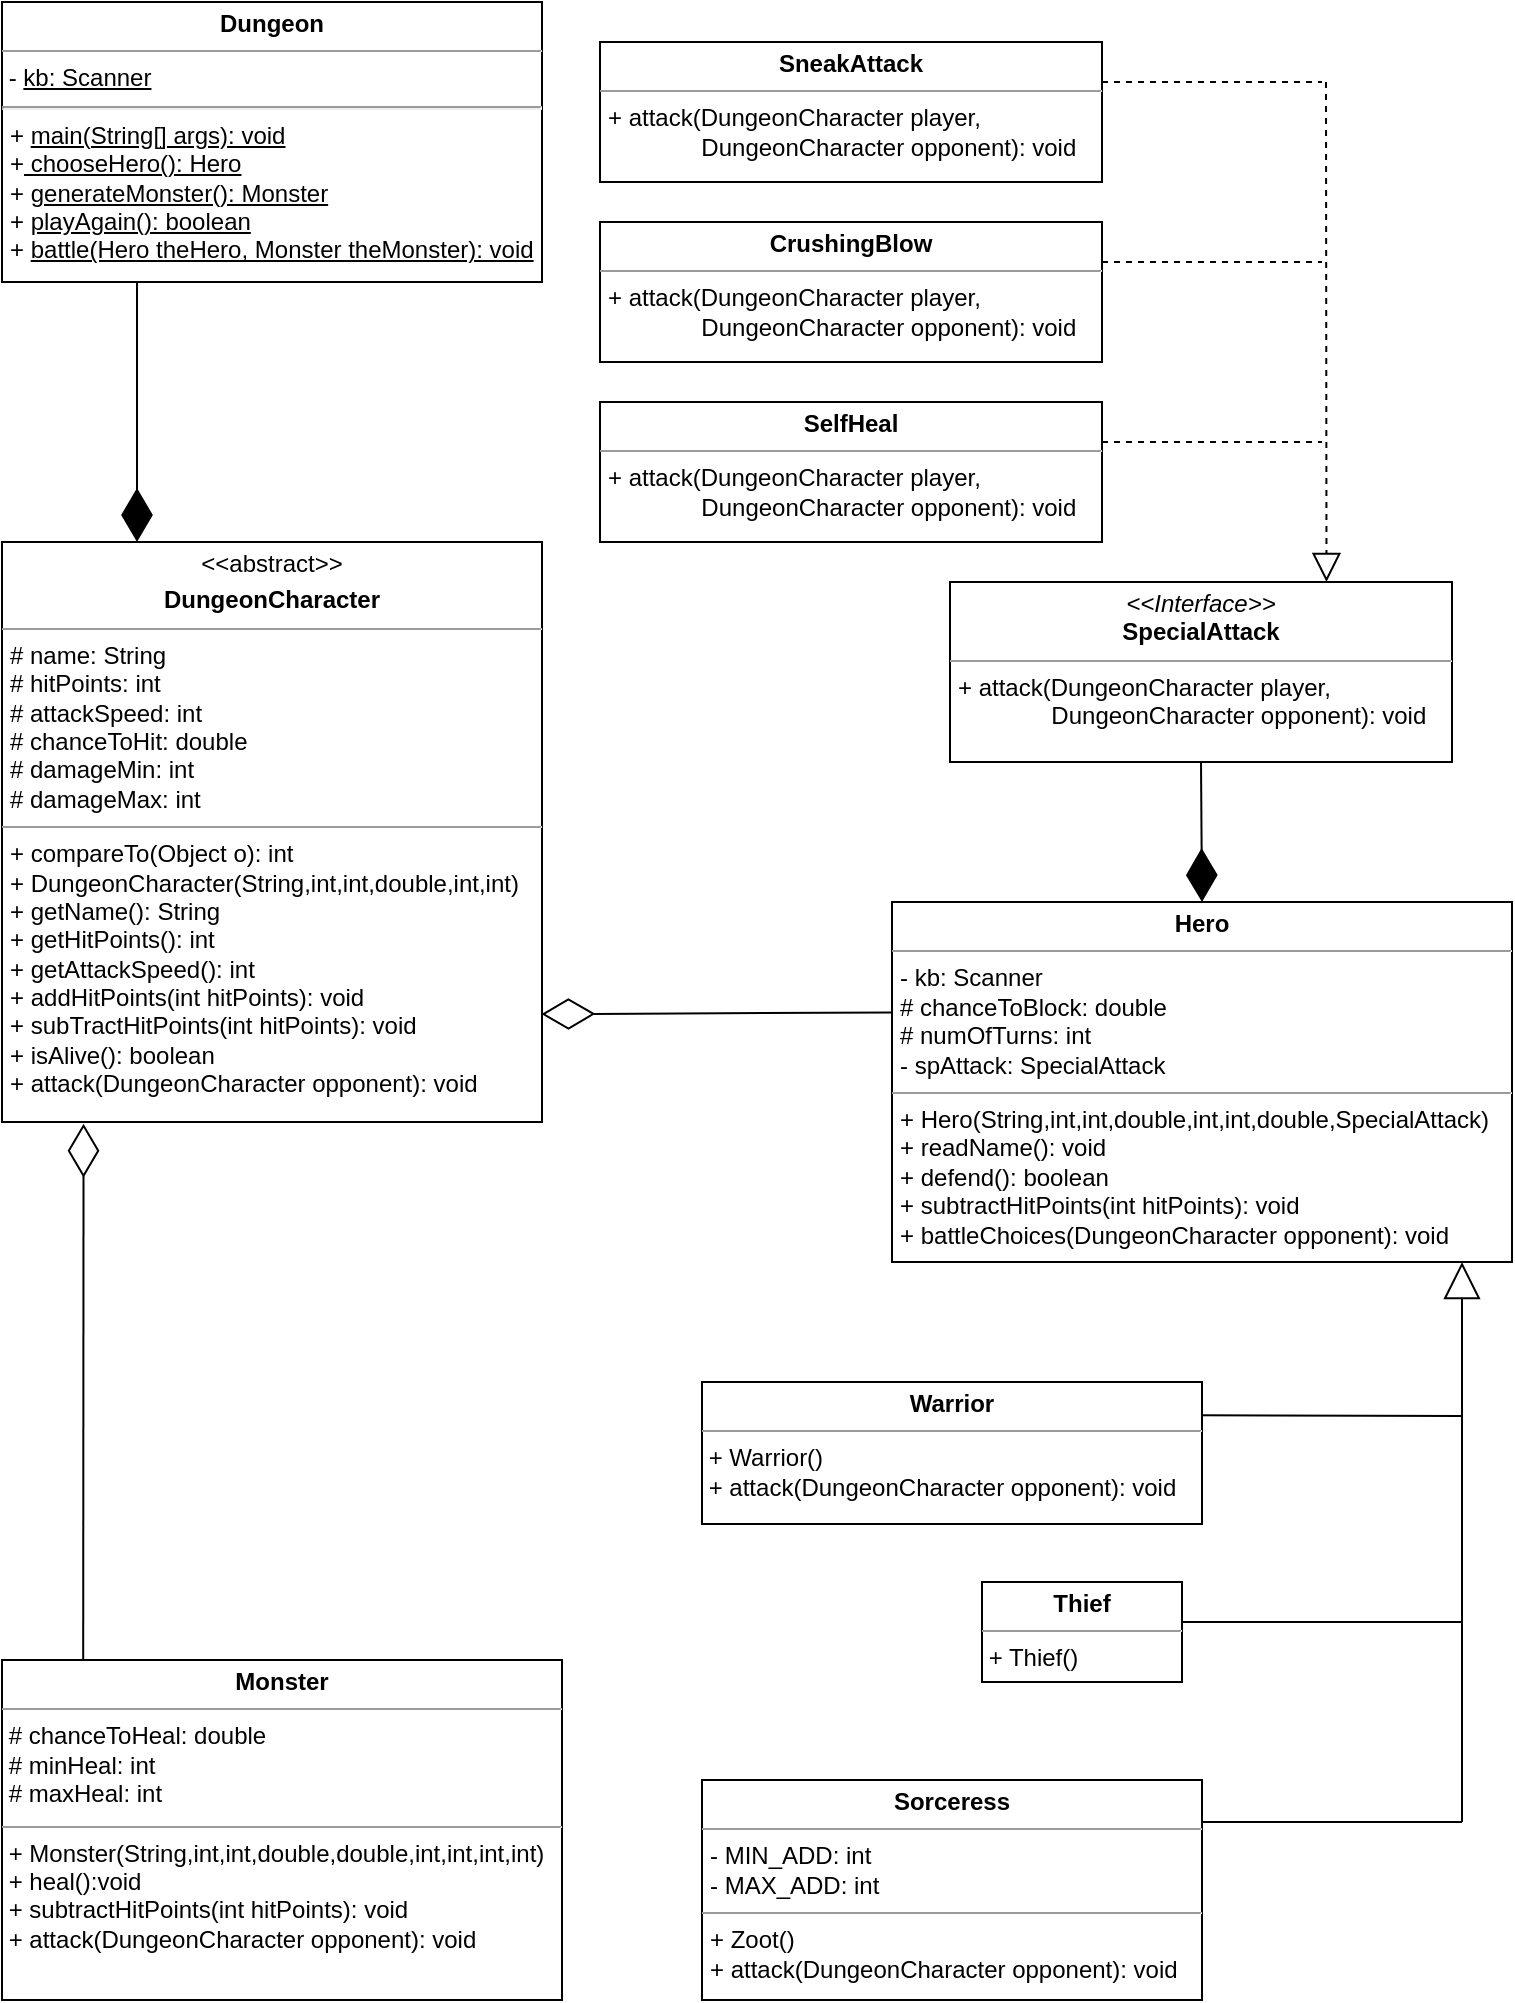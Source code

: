 <mxfile version="12.2.9" type="device" pages="1"><diagram id="woXHa0nYnMaXKDTtzDvG" name="Page-1"><mxGraphModel dx="951" dy="666" grid="1" gridSize="10" guides="1" tooltips="1" connect="1" arrows="1" fold="1" page="1" pageScale="1" pageWidth="850" pageHeight="1100" math="0" shadow="0"><root><mxCell id="0"/><mxCell id="1" parent="0"/><mxCell id="yw82WhG-EE1v2nQiBk86-1" value="&lt;p style=&quot;margin: 0px ; margin-top: 4px ; text-align: center&quot;&gt;&amp;lt;&amp;lt;abstract&amp;gt;&amp;gt;&lt;/p&gt;&lt;p style=&quot;margin: 0px ; margin-top: 4px ; text-align: center&quot;&gt;&lt;b&gt;DungeonCharacter&lt;/b&gt;&lt;/p&gt;&lt;hr size=&quot;1&quot;&gt;&lt;p style=&quot;margin: 0px ; margin-left: 4px&quot;&gt;# name: String&lt;/p&gt;&lt;p style=&quot;margin: 0px ; margin-left: 4px&quot;&gt;# hitPoints: int&lt;/p&gt;&lt;p style=&quot;margin: 0px ; margin-left: 4px&quot;&gt;# attackSpeed: int&lt;/p&gt;&lt;p style=&quot;margin: 0px ; margin-left: 4px&quot;&gt;# chanceToHit: double&lt;/p&gt;&lt;p style=&quot;margin: 0px ; margin-left: 4px&quot;&gt;# damageMin: int&lt;/p&gt;&lt;p style=&quot;margin: 0px ; margin-left: 4px&quot;&gt;# damageMax: int&lt;br&gt;&lt;/p&gt;&lt;hr size=&quot;1&quot;&gt;&lt;p style=&quot;margin: 0px ; margin-left: 4px&quot;&gt;+ compareTo(Object o): int&lt;br&gt;+ DungeonCharacter(String,int,int,double,int,int)&lt;/p&gt;&lt;p style=&quot;margin: 0px ; margin-left: 4px&quot;&gt;+ getName(): String&lt;/p&gt;&lt;p style=&quot;margin: 0px ; margin-left: 4px&quot;&gt;+ getHitPoints(): int&lt;/p&gt;&lt;p style=&quot;margin: 0px ; margin-left: 4px&quot;&gt;+ getAttackSpeed(): int&lt;/p&gt;&lt;p style=&quot;margin: 0px ; margin-left: 4px&quot;&gt;+ addHitPoints(int hitPoints): void&lt;/p&gt;&lt;p style=&quot;margin: 0px ; margin-left: 4px&quot;&gt;+ subTractHitPoints(int hitPoints): void&lt;/p&gt;&lt;p style=&quot;margin: 0px ; margin-left: 4px&quot;&gt;+ isAlive(): boolean&lt;/p&gt;&lt;p style=&quot;margin: 0px ; margin-left: 4px&quot;&gt;+ attack(DungeonCharacter opponent): void&lt;/p&gt;" style="verticalAlign=top;align=left;overflow=fill;fontSize=12;fontFamily=Helvetica;html=1;" parent="1" vertex="1"><mxGeometry x="40" y="310" width="270" height="290" as="geometry"/></mxCell><mxCell id="yw82WhG-EE1v2nQiBk86-57" value="" style="endArrow=diamondThin;endFill=0;endSize=24;html=1;exitX=0.002;exitY=0.307;exitDx=0;exitDy=0;exitPerimeter=0;entryX=0.999;entryY=0.814;entryDx=0;entryDy=0;entryPerimeter=0;" parent="1" source="piUn0qbM-pB3jUGvRXj2-1" target="yw82WhG-EE1v2nQiBk86-1" edge="1"><mxGeometry width="160" relative="1" as="geometry"><mxPoint x="480" y="546" as="sourcePoint"/><mxPoint x="320" y="546" as="targetPoint"/></mxGeometry></mxCell><mxCell id="yw82WhG-EE1v2nQiBk86-59" value="" style="endArrow=diamondThin;endFill=0;endSize=24;html=1;entryX=0.151;entryY=1.003;entryDx=0;entryDy=0;exitX=0.145;exitY=0.002;exitDx=0;exitDy=0;entryPerimeter=0;exitPerimeter=0;" parent="1" source="piUn0qbM-pB3jUGvRXj2-6" target="yw82WhG-EE1v2nQiBk86-1" edge="1"><mxGeometry width="160" relative="1" as="geometry"><mxPoint x="80.32" y="860.8" as="sourcePoint"/><mxPoint x="260" y="200" as="targetPoint"/></mxGeometry></mxCell><mxCell id="Fm3-ev1Xz8ObFX09h-F9-1" value="&lt;p style=&quot;margin: 0px ; margin-top: 4px ; text-align: center&quot;&gt;&lt;b&gt;Dungeon&lt;/b&gt;&lt;/p&gt;&lt;hr size=&quot;1&quot;&gt;&amp;nbsp;- &lt;u&gt;kb: Scanner&lt;/u&gt;&lt;br&gt;&lt;hr&gt;&lt;p style=&quot;margin: 0px ; margin-left: 4px&quot;&gt;+ &lt;u&gt;main(String[] args): void&lt;/u&gt;&lt;/p&gt;&lt;p style=&quot;margin: 0px ; margin-left: 4px&quot;&gt;+&lt;u&gt; chooseHero(): Hero&lt;/u&gt;&lt;/p&gt;&lt;p style=&quot;margin: 0px ; margin-left: 4px&quot;&gt;+ &lt;u&gt;generateMonster(): Monster&lt;/u&gt;&lt;/p&gt;&lt;p style=&quot;margin: 0px ; margin-left: 4px&quot;&gt;+ &lt;u&gt;playAgain(): boolean&lt;/u&gt;&lt;/p&gt;&lt;p style=&quot;margin: 0px ; margin-left: 4px&quot;&gt;+ &lt;u&gt;battle(Hero theHero, Monster theMonster): void&lt;/u&gt;&lt;/p&gt;" style="verticalAlign=top;align=left;overflow=fill;fontSize=12;fontFamily=Helvetica;html=1;" parent="1" vertex="1"><mxGeometry x="40" y="40" width="270" height="140" as="geometry"/></mxCell><mxCell id="Fm3-ev1Xz8ObFX09h-F9-4" value="" style="endArrow=none;endFill=0;endSize=12;html=1;exitX=0.989;exitY=0.399;exitDx=0;exitDy=0;exitPerimeter=0;" parent="1" edge="1" source="Fm3-ev1Xz8ObFX09h-F9-9"><mxGeometry width="160" relative="1" as="geometry"><mxPoint x="670" y="850" as="sourcePoint"/><mxPoint x="770" y="850" as="targetPoint"/></mxGeometry></mxCell><mxCell id="Fm3-ev1Xz8ObFX09h-F9-5" value="" style="endArrow=none;endFill=0;endSize=12;html=1;exitX=0.995;exitY=0.234;exitDx=0;exitDy=0;exitPerimeter=0;" parent="1" edge="1" source="Fm3-ev1Xz8ObFX09h-F9-8"><mxGeometry width="160" relative="1" as="geometry"><mxPoint x="670" y="746.5" as="sourcePoint"/><mxPoint x="770" y="747" as="targetPoint"/></mxGeometry></mxCell><mxCell id="Fm3-ev1Xz8ObFX09h-F9-6" value="" style="endArrow=none;endFill=0;endSize=12;html=1;" parent="1" edge="1"><mxGeometry width="160" relative="1" as="geometry"><mxPoint x="550" y="950" as="sourcePoint"/><mxPoint x="770" y="950" as="targetPoint"/></mxGeometry></mxCell><mxCell id="Fm3-ev1Xz8ObFX09h-F9-8" value="&lt;p style=&quot;margin: 0px ; margin-top: 4px ; text-align: center&quot;&gt;&lt;b&gt;Warrior&lt;/b&gt;&lt;/p&gt;&lt;hr size=&quot;1&quot;&gt;&lt;div style=&quot;height: 2px&quot;&gt;&amp;nbsp;+ Warrior()&lt;br style=&quot;padding: 0px ; margin: 0px&quot;&gt;&amp;nbsp;+ attack(DungeonCharacter opponent): void&lt;/div&gt;" style="verticalAlign=top;align=left;overflow=fill;fontSize=12;fontFamily=Helvetica;html=1;" parent="1" vertex="1"><mxGeometry x="390" y="730" width="250" height="71" as="geometry"/></mxCell><mxCell id="Fm3-ev1Xz8ObFX09h-F9-9" value="&lt;p style=&quot;margin: 0px ; margin-top: 4px ; text-align: center&quot;&gt;&lt;b&gt;Thief&lt;/b&gt;&lt;/p&gt;&lt;hr size=&quot;1&quot;&gt;&lt;div style=&quot;height: 2px&quot;&gt;&amp;nbsp;+ Thief()&lt;br&gt;&lt;/div&gt;" style="verticalAlign=top;align=left;overflow=fill;fontSize=12;fontFamily=Helvetica;html=1;" parent="1" vertex="1"><mxGeometry x="530" y="830" width="100" height="50" as="geometry"/></mxCell><mxCell id="Fm3-ev1Xz8ObFX09h-F9-10" value="" style="endArrow=block;endSize=16;endFill=0;html=1;" parent="1" edge="1"><mxGeometry width="160" relative="1" as="geometry"><mxPoint x="770" y="950" as="sourcePoint"/><mxPoint x="770" y="670" as="targetPoint"/></mxGeometry></mxCell><mxCell id="piUn0qbM-pB3jUGvRXj2-1" value="&lt;p style=&quot;margin: 0px ; margin-top: 4px ; text-align: center&quot;&gt;&lt;b&gt;Hero&lt;/b&gt;&lt;/p&gt;&lt;hr size=&quot;1&quot;&gt;&lt;p style=&quot;margin: 0px ; margin-left: 4px&quot;&gt;- kb: Scanner&lt;/p&gt;&lt;p style=&quot;margin: 0px ; margin-left: 4px&quot;&gt;# chanceToBlock: double&lt;br style=&quot;padding: 0px ; margin: 0px&quot;&gt;# numOfTurns: int&lt;br&gt;&lt;/p&gt;&lt;p style=&quot;margin: 0px ; margin-left: 4px&quot;&gt;- spAttack: SpecialAttack&lt;/p&gt;&lt;hr size=&quot;1&quot;&gt;&lt;p style=&quot;margin: 0px ; margin-left: 4px&quot;&gt;+ Hero(String,int,int,double,int,int,double,SpecialAttack)&lt;br style=&quot;padding: 0px ; margin: 0px&quot;&gt;+ readName(): void&lt;br style=&quot;padding: 0px ; margin: 0px&quot;&gt;+ defend(): boolean&lt;br style=&quot;padding: 0px ; margin: 0px&quot;&gt;+ subtractHitPoints(int hitPoints): void&lt;br style=&quot;padding: 0px ; margin: 0px&quot;&gt;+ battleChoices(DungeonCharacter opponent): void&lt;br&gt;&lt;/p&gt;" style="verticalAlign=top;align=left;overflow=fill;fontSize=12;fontFamily=Helvetica;html=1;" vertex="1" parent="1"><mxGeometry x="485" y="490" width="310" height="180" as="geometry"/></mxCell><mxCell id="piUn0qbM-pB3jUGvRXj2-4" value="" style="endArrow=diamondThin;endFill=1;endSize=24;html=1;exitX=0.25;exitY=1;exitDx=0;exitDy=0;entryX=0.25;entryY=0;entryDx=0;entryDy=0;" edge="1" parent="1" source="Fm3-ev1Xz8ObFX09h-F9-1" target="yw82WhG-EE1v2nQiBk86-1"><mxGeometry width="160" relative="1" as="geometry"><mxPoint x="130" y="210" as="sourcePoint"/><mxPoint x="290" y="210" as="targetPoint"/></mxGeometry></mxCell><mxCell id="piUn0qbM-pB3jUGvRXj2-5" value="&lt;p style=&quot;margin: 0px ; margin-top: 4px ; text-align: center&quot;&gt;&lt;b&gt;Sorceress&lt;/b&gt;&lt;/p&gt;&lt;hr size=&quot;1&quot;&gt;&lt;p style=&quot;margin: 0px ; margin-left: 4px&quot;&gt;- MIN_ADD: int&lt;br style=&quot;padding: 0px ; margin: 0px&quot;&gt;- MAX_ADD: int&lt;br&gt;&lt;/p&gt;&lt;hr size=&quot;1&quot;&gt;&lt;p style=&quot;margin: 0px ; margin-left: 4px&quot;&gt;+ Zoot()&lt;br style=&quot;padding: 0px ; margin: 0px&quot;&gt;+ attack(DungeonCharacter opponent): void&lt;br&gt;&lt;/p&gt;" style="verticalAlign=top;align=left;overflow=fill;fontSize=12;fontFamily=Helvetica;html=1;" vertex="1" parent="1"><mxGeometry x="390" y="929" width="250" height="110" as="geometry"/></mxCell><mxCell id="piUn0qbM-pB3jUGvRXj2-6" value="&lt;p style=&quot;margin: 0px ; margin-top: 4px ; text-align: center&quot;&gt;&lt;b&gt;Monster&lt;/b&gt;&lt;/p&gt;&lt;hr size=&quot;1&quot;&gt;&amp;nbsp;# chanceToHeal: double&lt;br style=&quot;padding: 0px ; margin: 0px&quot;&gt;&amp;nbsp;# minHeal: int&amp;nbsp;&lt;br style=&quot;padding: 0px ; margin: 0px&quot;&gt;&amp;nbsp;# maxHeal: int&lt;div style=&quot;height: 2px&quot;&gt;&lt;br&gt;&lt;/div&gt;&lt;hr size=&quot;1&quot;&gt;&lt;div style=&quot;height: 2px&quot;&gt;&amp;nbsp;+ Monster(String,int,int,double,double,int,int,int,int)&lt;br style=&quot;padding: 0px ; margin: 0px&quot;&gt;&amp;nbsp;+ heal():void&lt;br style=&quot;padding: 0px ; margin: 0px&quot;&gt;&amp;nbsp;+ subtractHitPoints(int hitPoints): void&lt;br style=&quot;padding: 0px ; margin: 0px&quot;&gt;&amp;nbsp;+ attack(DungeonCharacter opponent): void&lt;/div&gt;" style="verticalAlign=top;align=left;overflow=fill;fontSize=12;fontFamily=Helvetica;html=1;" vertex="1" parent="1"><mxGeometry x="40" y="869" width="280" height="170" as="geometry"/></mxCell><mxCell id="piUn0qbM-pB3jUGvRXj2-8" value="&lt;p style=&quot;margin: 0px ; margin-top: 4px ; text-align: center&quot;&gt;&lt;i&gt;&amp;lt;&amp;lt;Interface&amp;gt;&amp;gt;&lt;/i&gt;&lt;br&gt;&lt;b&gt;SpecialAttack&lt;/b&gt;&lt;/p&gt;&lt;hr size=&quot;1&quot;&gt;&lt;p style=&quot;margin: 0px ; margin-left: 4px&quot;&gt;+ attack(DungeonCharacter player,&amp;nbsp;&lt;/p&gt;&lt;p style=&quot;margin: 0px ; margin-left: 4px&quot;&gt;&amp;nbsp; &amp;nbsp; &amp;nbsp; &amp;nbsp; &amp;nbsp; &amp;nbsp; &amp;nbsp; DungeonCharacter opponent): void&lt;/p&gt;" style="verticalAlign=top;align=left;overflow=fill;fontSize=12;fontFamily=Helvetica;html=1;" vertex="1" parent="1"><mxGeometry x="514" y="330" width="251" height="90" as="geometry"/></mxCell><mxCell id="piUn0qbM-pB3jUGvRXj2-9" value="" style="endArrow=diamondThin;endFill=1;endSize=24;html=1;entryX=0.5;entryY=0;entryDx=0;entryDy=0;exitX=0.5;exitY=1;exitDx=0;exitDy=0;" edge="1" parent="1" source="piUn0qbM-pB3jUGvRXj2-8" target="piUn0qbM-pB3jUGvRXj2-1"><mxGeometry width="160" relative="1" as="geometry"><mxPoint x="520" y="230" as="sourcePoint"/><mxPoint x="680" y="230" as="targetPoint"/></mxGeometry></mxCell><mxCell id="piUn0qbM-pB3jUGvRXj2-11" value="&lt;p style=&quot;margin: 0px ; margin-top: 4px ; text-align: center&quot;&gt;&lt;b&gt;CrushingBlow&lt;/b&gt;&lt;/p&gt;&lt;hr size=&quot;1&quot;&gt;&lt;div style=&quot;height: 2px&quot;&gt;&lt;p style=&quot;margin: 0px 0px 0px 4px&quot;&gt;+ attack(DungeonCharacter player,&amp;nbsp;&lt;/p&gt;&lt;p style=&quot;margin: 0px 0px 0px 4px&quot;&gt;&amp;nbsp; &amp;nbsp; &amp;nbsp; &amp;nbsp; &amp;nbsp; &amp;nbsp; &amp;nbsp; DungeonCharacter opponent): void&lt;/p&gt;&lt;/div&gt;" style="verticalAlign=top;align=left;overflow=fill;fontSize=12;fontFamily=Helvetica;html=1;" vertex="1" parent="1"><mxGeometry x="339" y="150" width="251" height="70" as="geometry"/></mxCell><mxCell id="piUn0qbM-pB3jUGvRXj2-14" value="&lt;p style=&quot;margin: 0px ; margin-top: 4px ; text-align: center&quot;&gt;&lt;b&gt;SneakAttack&lt;/b&gt;&lt;/p&gt;&lt;hr size=&quot;1&quot;&gt;&lt;div style=&quot;height: 2px&quot;&gt;&lt;p style=&quot;margin: 0px 0px 0px 4px&quot;&gt;+ attack(DungeonCharacter player,&amp;nbsp;&lt;/p&gt;&lt;p style=&quot;margin: 0px 0px 0px 4px&quot;&gt;&amp;nbsp; &amp;nbsp; &amp;nbsp; &amp;nbsp; &amp;nbsp; &amp;nbsp; &amp;nbsp; DungeonCharacter opponent): void&lt;/p&gt;&lt;/div&gt;" style="verticalAlign=top;align=left;overflow=fill;fontSize=12;fontFamily=Helvetica;html=1;" vertex="1" parent="1"><mxGeometry x="339" y="60" width="251" height="70" as="geometry"/></mxCell><mxCell id="piUn0qbM-pB3jUGvRXj2-15" value="&lt;p style=&quot;margin: 0px ; margin-top: 4px ; text-align: center&quot;&gt;&lt;b&gt;SelfHeal&lt;/b&gt;&lt;/p&gt;&lt;hr size=&quot;1&quot;&gt;&lt;div style=&quot;height: 2px&quot;&gt;&lt;p style=&quot;margin: 0px 0px 0px 4px&quot;&gt;+ attack(DungeonCharacter player,&amp;nbsp;&lt;/p&gt;&lt;p style=&quot;margin: 0px 0px 0px 4px&quot;&gt;&amp;nbsp; &amp;nbsp; &amp;nbsp; &amp;nbsp; &amp;nbsp; &amp;nbsp; &amp;nbsp; DungeonCharacter opponent): void&lt;/p&gt;&lt;/div&gt;" style="verticalAlign=top;align=left;overflow=fill;fontSize=12;fontFamily=Helvetica;html=1;" vertex="1" parent="1"><mxGeometry x="339" y="240" width="251" height="70" as="geometry"/></mxCell><mxCell id="piUn0qbM-pB3jUGvRXj2-16" value="" style="endArrow=block;dashed=1;endFill=0;endSize=12;html=1;entryX=0.75;entryY=0;entryDx=0;entryDy=0;" edge="1" parent="1" target="piUn0qbM-pB3jUGvRXj2-8"><mxGeometry width="160" relative="1" as="geometry"><mxPoint x="702" y="80" as="sourcePoint"/><mxPoint x="750" y="90" as="targetPoint"/></mxGeometry></mxCell><mxCell id="piUn0qbM-pB3jUGvRXj2-17" value="" style="endArrow=none;dashed=1;endFill=0;endSize=12;html=1;" edge="1" parent="1"><mxGeometry width="160" relative="1" as="geometry"><mxPoint x="590" y="80" as="sourcePoint"/><mxPoint x="700" y="80" as="targetPoint"/></mxGeometry></mxCell><mxCell id="piUn0qbM-pB3jUGvRXj2-18" value="" style="endArrow=none;dashed=1;endFill=0;endSize=12;html=1;" edge="1" parent="1"><mxGeometry width="160" relative="1" as="geometry"><mxPoint x="590" y="170" as="sourcePoint"/><mxPoint x="700" y="170" as="targetPoint"/></mxGeometry></mxCell><mxCell id="piUn0qbM-pB3jUGvRXj2-19" value="" style="endArrow=none;dashed=1;endFill=0;endSize=12;html=1;" edge="1" parent="1"><mxGeometry width="160" relative="1" as="geometry"><mxPoint x="590" y="260" as="sourcePoint"/><mxPoint x="700" y="260" as="targetPoint"/></mxGeometry></mxCell></root></mxGraphModel></diagram></mxfile>